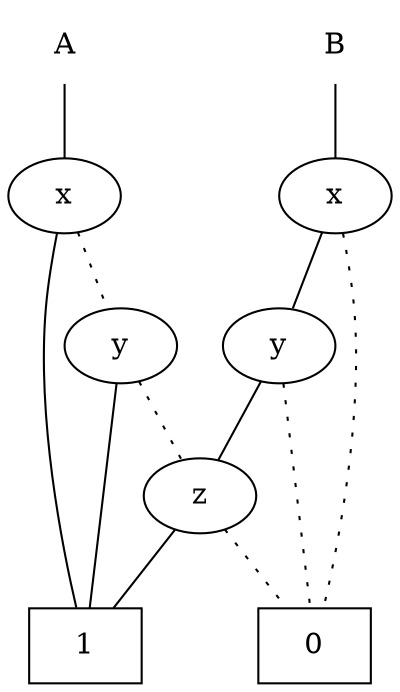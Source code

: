 graph sbdd { 
A[shape="plaintext"];
A -- 4;
B[shape="plaintext"];
B -- 6;
1[shape="box"];
0[shape="box"];
2[label="z"];
3[label="y"];
4[label="x"];
5[label="y"];
6[label="x"];
2 -- 0 [style="dotted"];
2 -- 1;
3 -- 2 [style="dotted"];
3 -- 1;
4 -- 3 [style="dotted"];
4 -- 1;
5 -- 0 [style="dotted"];
5 -- 2;
6 -- 0 [style="dotted"];
6 -- 5;
 }